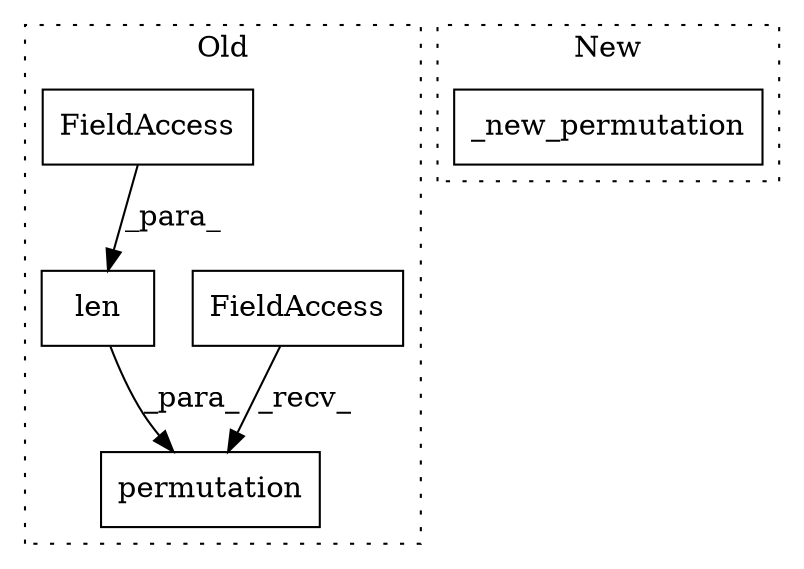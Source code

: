 digraph G {
subgraph cluster0 {
1 [label="permutation" a="32" s="1439,1469" l="12,1" shape="box"];
3 [label="len" a="32" s="1451,1468" l="4,1" shape="box"];
4 [label="FieldAccess" a="22" s="1426" l="12" shape="box"];
5 [label="FieldAccess" a="22" s="1455" l="13" shape="box"];
label = "Old";
style="dotted";
}
subgraph cluster1 {
2 [label="_new_permutation" a="32" s="1460" l="18" shape="box"];
label = "New";
style="dotted";
}
3 -> 1 [label="_para_"];
4 -> 1 [label="_recv_"];
5 -> 3 [label="_para_"];
}